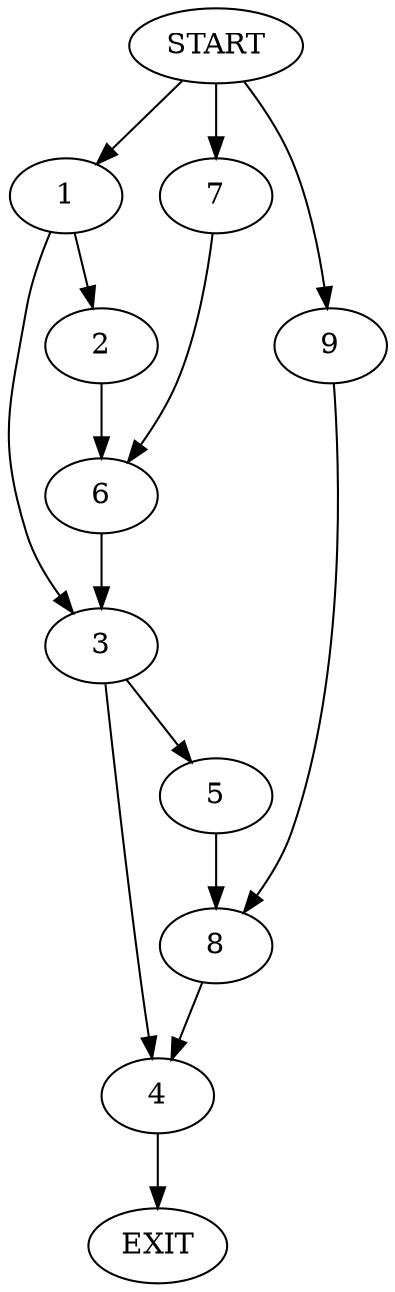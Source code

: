 digraph {
0 [label="START"]
10 [label="EXIT"]
0 -> 1
1 -> 2
1 -> 3
3 -> 4
3 -> 5
2 -> 6
6 -> 3
0 -> 7
7 -> 6
5 -> 8
4 -> 10
8 -> 4
0 -> 9
9 -> 8
}
